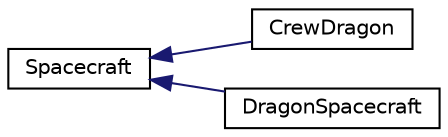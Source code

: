 digraph "Graphical Class Hierarchy"
{
 // LATEX_PDF_SIZE
  edge [fontname="Helvetica",fontsize="10",labelfontname="Helvetica",labelfontsize="10"];
  node [fontname="Helvetica",fontsize="10",shape=record];
  rankdir="LR";
  Node0 [label="Spacecraft",height=0.2,width=0.4,color="black", fillcolor="white", style="filled",URL="$classSpacecraft.html",tooltip=" "];
  Node0 -> Node1 [dir="back",color="midnightblue",fontsize="10",style="solid",fontname="Helvetica"];
  Node1 [label="CrewDragon",height=0.2,width=0.4,color="black", fillcolor="white", style="filled",URL="$classCrewDragon.html",tooltip=" "];
  Node0 -> Node2 [dir="back",color="midnightblue",fontsize="10",style="solid",fontname="Helvetica"];
  Node2 [label="DragonSpacecraft",height=0.2,width=0.4,color="black", fillcolor="white", style="filled",URL="$classDragonSpacecraft.html",tooltip=" "];
}
